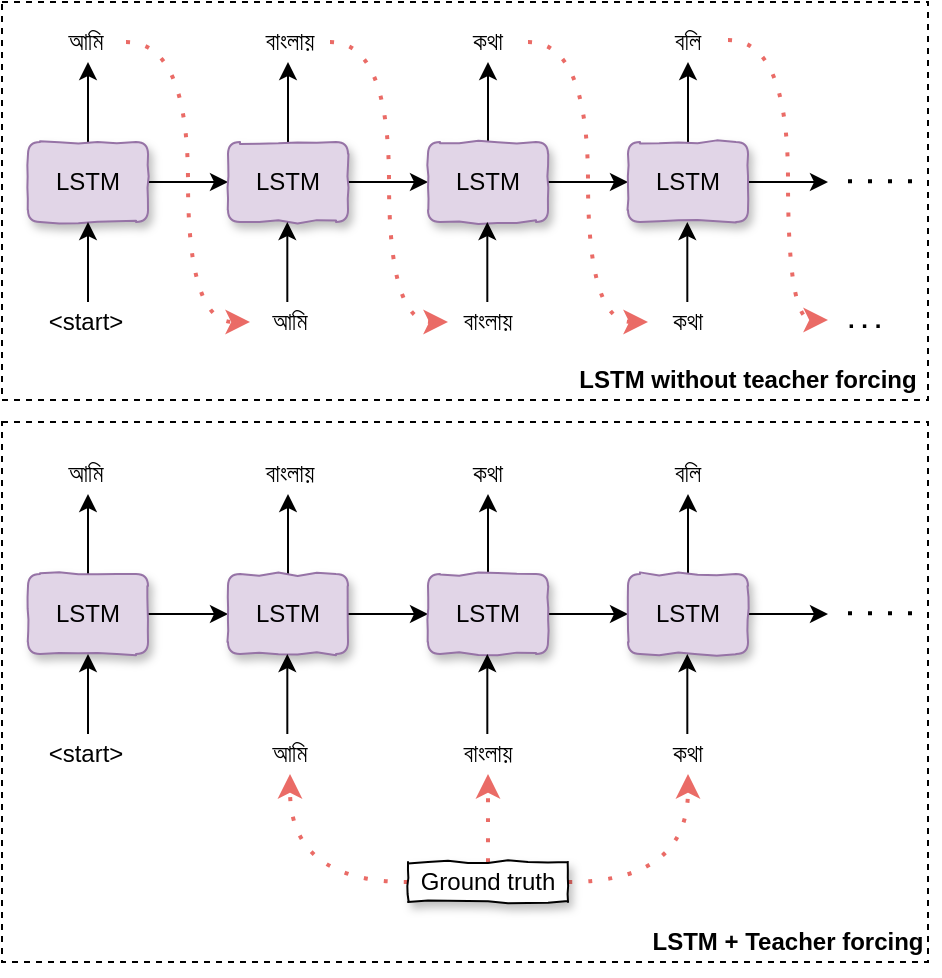 <mxfile version="13.2.1" type="device"><diagram id="n47cU2H2bLvkO3N4TX0p" name="Page-1"><mxGraphModel dx="840" dy="534" grid="1" gridSize="10" guides="1" tooltips="1" connect="1" arrows="1" fold="1" page="1" pageScale="1" pageWidth="850" pageHeight="1100" math="0" shadow="0"><root><mxCell id="0"/><mxCell id="1" parent="0"/><mxCell id="9BEPWyI3CVCLIGEgmRHY-10" style="edgeStyle=none;rounded=0;orthogonalLoop=1;jettySize=auto;html=1;exitX=0.5;exitY=0;exitDx=0;exitDy=0;" edge="1" parent="1" source="9BEPWyI3CVCLIGEgmRHY-1"><mxGeometry relative="1" as="geometry"><mxPoint x="130" y="120" as="targetPoint"/></mxGeometry></mxCell><mxCell id="9BEPWyI3CVCLIGEgmRHY-23" style="edgeStyle=none;rounded=0;orthogonalLoop=1;jettySize=auto;html=1;exitX=1;exitY=0.5;exitDx=0;exitDy=0;" edge="1" parent="1" source="9BEPWyI3CVCLIGEgmRHY-1" target="9BEPWyI3CVCLIGEgmRHY-2"><mxGeometry relative="1" as="geometry"/></mxCell><mxCell id="9BEPWyI3CVCLIGEgmRHY-1" value="LSTM" style="rounded=1;whiteSpace=wrap;html=1;fillColor=#e1d5e7;strokeColor=#9673a6;shadow=1;comic=1;" vertex="1" parent="1"><mxGeometry x="100" y="160" width="60" height="40" as="geometry"/></mxCell><mxCell id="9BEPWyI3CVCLIGEgmRHY-11" style="edgeStyle=none;rounded=0;orthogonalLoop=1;jettySize=auto;html=1;exitX=0.5;exitY=0;exitDx=0;exitDy=0;" edge="1" parent="1" source="9BEPWyI3CVCLIGEgmRHY-2"><mxGeometry relative="1" as="geometry"><mxPoint x="230" y="120" as="targetPoint"/></mxGeometry></mxCell><mxCell id="9BEPWyI3CVCLIGEgmRHY-24" style="edgeStyle=none;rounded=0;orthogonalLoop=1;jettySize=auto;html=1;exitX=1;exitY=0.5;exitDx=0;exitDy=0;" edge="1" parent="1" source="9BEPWyI3CVCLIGEgmRHY-2" target="9BEPWyI3CVCLIGEgmRHY-3"><mxGeometry relative="1" as="geometry"/></mxCell><mxCell id="9BEPWyI3CVCLIGEgmRHY-2" value="LSTM" style="rounded=1;whiteSpace=wrap;html=1;fillColor=#e1d5e7;strokeColor=#9673a6;shadow=1;comic=1;" vertex="1" parent="1"><mxGeometry x="200" y="160" width="60" height="40" as="geometry"/></mxCell><mxCell id="9BEPWyI3CVCLIGEgmRHY-12" style="edgeStyle=none;rounded=0;orthogonalLoop=1;jettySize=auto;html=1;exitX=0.5;exitY=0;exitDx=0;exitDy=0;" edge="1" parent="1" source="9BEPWyI3CVCLIGEgmRHY-3"><mxGeometry relative="1" as="geometry"><mxPoint x="330" y="120" as="targetPoint"/></mxGeometry></mxCell><mxCell id="9BEPWyI3CVCLIGEgmRHY-25" style="edgeStyle=none;rounded=0;orthogonalLoop=1;jettySize=auto;html=1;exitX=1;exitY=0.5;exitDx=0;exitDy=0;" edge="1" parent="1" source="9BEPWyI3CVCLIGEgmRHY-3" target="9BEPWyI3CVCLIGEgmRHY-4"><mxGeometry relative="1" as="geometry"/></mxCell><mxCell id="9BEPWyI3CVCLIGEgmRHY-3" value="LSTM" style="rounded=1;whiteSpace=wrap;html=1;fillColor=#e1d5e7;strokeColor=#9673a6;shadow=1;comic=1;" vertex="1" parent="1"><mxGeometry x="300" y="160" width="60" height="40" as="geometry"/></mxCell><mxCell id="9BEPWyI3CVCLIGEgmRHY-13" style="edgeStyle=none;rounded=0;orthogonalLoop=1;jettySize=auto;html=1;exitX=0.5;exitY=0;exitDx=0;exitDy=0;" edge="1" parent="1" source="9BEPWyI3CVCLIGEgmRHY-4"><mxGeometry relative="1" as="geometry"><mxPoint x="430" y="120" as="targetPoint"/></mxGeometry></mxCell><mxCell id="9BEPWyI3CVCLIGEgmRHY-26" style="edgeStyle=none;rounded=0;orthogonalLoop=1;jettySize=auto;html=1;exitX=1;exitY=0.5;exitDx=0;exitDy=0;entryX=0;entryY=0.5;entryDx=0;entryDy=0;" edge="1" parent="1" source="9BEPWyI3CVCLIGEgmRHY-4"><mxGeometry relative="1" as="geometry"><mxPoint x="500" y="180" as="targetPoint"/></mxGeometry></mxCell><mxCell id="9BEPWyI3CVCLIGEgmRHY-4" value="LSTM" style="rounded=1;whiteSpace=wrap;html=1;fillColor=#e1d5e7;strokeColor=#9673a6;shadow=1;comic=1;" vertex="1" parent="1"><mxGeometry x="400" y="160" width="60" height="40" as="geometry"/></mxCell><mxCell id="9BEPWyI3CVCLIGEgmRHY-15" value="" style="endArrow=classic;html=1;entryX=0.5;entryY=1;entryDx=0;entryDy=0;" edge="1" parent="1" target="9BEPWyI3CVCLIGEgmRHY-1"><mxGeometry width="50" height="50" relative="1" as="geometry"><mxPoint x="130" y="240" as="sourcePoint"/><mxPoint x="140" y="210" as="targetPoint"/></mxGeometry></mxCell><mxCell id="9BEPWyI3CVCLIGEgmRHY-17" value="" style="endArrow=classic;html=1;entryX=0.5;entryY=1;entryDx=0;entryDy=0;" edge="1" parent="1"><mxGeometry width="50" height="50" relative="1" as="geometry"><mxPoint x="229.66" y="240" as="sourcePoint"/><mxPoint x="229.66" y="200" as="targetPoint"/></mxGeometry></mxCell><mxCell id="9BEPWyI3CVCLIGEgmRHY-18" value="" style="endArrow=classic;html=1;entryX=0.5;entryY=1;entryDx=0;entryDy=0;" edge="1" parent="1"><mxGeometry width="50" height="50" relative="1" as="geometry"><mxPoint x="329.66" y="240" as="sourcePoint"/><mxPoint x="329.66" y="200" as="targetPoint"/></mxGeometry></mxCell><mxCell id="9BEPWyI3CVCLIGEgmRHY-19" value="" style="endArrow=classic;html=1;entryX=0.5;entryY=1;entryDx=0;entryDy=0;" edge="1" parent="1"><mxGeometry width="50" height="50" relative="1" as="geometry"><mxPoint x="429.66" y="240" as="sourcePoint"/><mxPoint x="429.66" y="200" as="targetPoint"/></mxGeometry></mxCell><mxCell id="9BEPWyI3CVCLIGEgmRHY-21" value="&amp;lt;start&amp;gt;" style="text;html=1;strokeColor=none;fillColor=none;align=center;verticalAlign=middle;whiteSpace=wrap;rounded=0;" vertex="1" parent="1"><mxGeometry x="109" y="240" width="40" height="20" as="geometry"/></mxCell><mxCell id="9BEPWyI3CVCLIGEgmRHY-38" style="edgeStyle=orthogonalEdgeStyle;curved=1;rounded=0;orthogonalLoop=1;jettySize=auto;html=1;entryX=0;entryY=0.5;entryDx=0;entryDy=0;dashed=1;dashPattern=1 4;strokeWidth=2;strokeColor=#EA6B66;" edge="1" parent="1" source="9BEPWyI3CVCLIGEgmRHY-22" target="9BEPWyI3CVCLIGEgmRHY-33"><mxGeometry relative="1" as="geometry"/></mxCell><mxCell id="9BEPWyI3CVCLIGEgmRHY-22" value="আমি" style="text;html=1;strokeColor=none;fillColor=none;align=center;verticalAlign=middle;whiteSpace=wrap;rounded=0;" vertex="1" parent="1"><mxGeometry x="109" y="100" width="40" height="20" as="geometry"/></mxCell><mxCell id="9BEPWyI3CVCLIGEgmRHY-39" style="edgeStyle=orthogonalEdgeStyle;curved=1;rounded=0;orthogonalLoop=1;jettySize=auto;html=1;exitX=1;exitY=0.5;exitDx=0;exitDy=0;entryX=0;entryY=0.5;entryDx=0;entryDy=0;dashed=1;dashPattern=1 4;strokeWidth=2;strokeColor=#EA6B66;" edge="1" parent="1" source="9BEPWyI3CVCLIGEgmRHY-27" target="9BEPWyI3CVCLIGEgmRHY-34"><mxGeometry relative="1" as="geometry"/></mxCell><mxCell id="9BEPWyI3CVCLIGEgmRHY-27" value="বাংলায়" style="text;html=1;strokeColor=none;fillColor=none;align=center;verticalAlign=middle;whiteSpace=wrap;rounded=0;" vertex="1" parent="1"><mxGeometry x="211.0" y="100" width="40" height="20" as="geometry"/></mxCell><mxCell id="9BEPWyI3CVCLIGEgmRHY-42" style="edgeStyle=orthogonalEdgeStyle;curved=1;rounded=0;orthogonalLoop=1;jettySize=auto;html=1;exitX=1;exitY=0.5;exitDx=0;exitDy=0;dashed=1;dashPattern=1 4;strokeWidth=2;entryX=0;entryY=0.5;entryDx=0;entryDy=0;strokeColor=#EA6B66;" edge="1" parent="1"><mxGeometry relative="1" as="geometry"><mxPoint x="500" y="249" as="targetPoint"/><mxPoint x="450" y="109" as="sourcePoint"/><Array as="points"><mxPoint x="480" y="109"/><mxPoint x="480" y="249"/></Array></mxGeometry></mxCell><mxCell id="9BEPWyI3CVCLIGEgmRHY-29" value="বলি" style="text;html=1;strokeColor=none;fillColor=none;align=center;verticalAlign=middle;whiteSpace=wrap;rounded=0;" vertex="1" parent="1"><mxGeometry x="410" y="100" width="40" height="20" as="geometry"/></mxCell><mxCell id="9BEPWyI3CVCLIGEgmRHY-40" style="edgeStyle=orthogonalEdgeStyle;curved=1;rounded=0;orthogonalLoop=1;jettySize=auto;html=1;exitX=1;exitY=0.5;exitDx=0;exitDy=0;entryX=0;entryY=0.5;entryDx=0;entryDy=0;dashed=1;dashPattern=1 4;strokeWidth=2;strokeColor=#EA6B66;" edge="1" parent="1" source="9BEPWyI3CVCLIGEgmRHY-30" target="9BEPWyI3CVCLIGEgmRHY-35"><mxGeometry relative="1" as="geometry"/></mxCell><mxCell id="9BEPWyI3CVCLIGEgmRHY-30" value="কথা" style="text;html=1;strokeColor=none;fillColor=none;align=center;verticalAlign=middle;whiteSpace=wrap;rounded=0;" vertex="1" parent="1"><mxGeometry x="310" y="100" width="40" height="20" as="geometry"/></mxCell><mxCell id="9BEPWyI3CVCLIGEgmRHY-33" value="আমি" style="text;html=1;strokeColor=none;fillColor=none;align=center;verticalAlign=middle;whiteSpace=wrap;rounded=0;" vertex="1" parent="1"><mxGeometry x="211" y="240" width="40" height="20" as="geometry"/></mxCell><mxCell id="9BEPWyI3CVCLIGEgmRHY-34" value="বাংলায়" style="text;html=1;strokeColor=none;fillColor=none;align=center;verticalAlign=middle;whiteSpace=wrap;rounded=0;" vertex="1" parent="1"><mxGeometry x="310" y="240" width="40" height="20" as="geometry"/></mxCell><mxCell id="9BEPWyI3CVCLIGEgmRHY-35" value="কথা" style="text;html=1;strokeColor=none;fillColor=none;align=center;verticalAlign=middle;whiteSpace=wrap;rounded=0;" vertex="1" parent="1"><mxGeometry x="410" y="240" width="40" height="20" as="geometry"/></mxCell><mxCell id="9BEPWyI3CVCLIGEgmRHY-36" value="" style="endArrow=none;dashed=1;html=1;dashPattern=1 4;strokeWidth=2;" edge="1" parent="1"><mxGeometry width="50" height="50" relative="1" as="geometry"><mxPoint x="510" y="179.66" as="sourcePoint"/><mxPoint x="550" y="179.66" as="targetPoint"/></mxGeometry></mxCell><mxCell id="9BEPWyI3CVCLIGEgmRHY-43" value="&lt;b&gt;&lt;font style=&quot;font-size: 12px&quot;&gt;. . .&amp;nbsp;&lt;/font&gt;&lt;/b&gt;" style="text;html=1;strokeColor=none;fillColor=none;align=center;verticalAlign=middle;whiteSpace=wrap;rounded=0;" vertex="1" parent="1"><mxGeometry x="500" y="239" width="40" height="20" as="geometry"/></mxCell><mxCell id="9BEPWyI3CVCLIGEgmRHY-45" style="edgeStyle=none;rounded=0;orthogonalLoop=1;jettySize=auto;html=1;exitX=0.5;exitY=0;exitDx=0;exitDy=0;" edge="1" source="9BEPWyI3CVCLIGEgmRHY-47" parent="1"><mxGeometry relative="1" as="geometry"><mxPoint x="130" y="336" as="targetPoint"/></mxGeometry></mxCell><mxCell id="9BEPWyI3CVCLIGEgmRHY-46" style="edgeStyle=none;rounded=0;orthogonalLoop=1;jettySize=auto;html=1;exitX=1;exitY=0.5;exitDx=0;exitDy=0;" edge="1" source="9BEPWyI3CVCLIGEgmRHY-47" target="9BEPWyI3CVCLIGEgmRHY-50" parent="1"><mxGeometry relative="1" as="geometry"/></mxCell><mxCell id="9BEPWyI3CVCLIGEgmRHY-47" value="LSTM" style="rounded=1;whiteSpace=wrap;html=1;fillColor=#e1d5e7;strokeColor=#9673a6;shadow=1;comic=1;" vertex="1" parent="1"><mxGeometry x="100" y="376" width="60" height="40" as="geometry"/></mxCell><mxCell id="9BEPWyI3CVCLIGEgmRHY-48" style="edgeStyle=none;rounded=0;orthogonalLoop=1;jettySize=auto;html=1;exitX=0.5;exitY=0;exitDx=0;exitDy=0;" edge="1" source="9BEPWyI3CVCLIGEgmRHY-50" parent="1"><mxGeometry relative="1" as="geometry"><mxPoint x="230" y="336" as="targetPoint"/></mxGeometry></mxCell><mxCell id="9BEPWyI3CVCLIGEgmRHY-49" style="edgeStyle=none;rounded=0;orthogonalLoop=1;jettySize=auto;html=1;exitX=1;exitY=0.5;exitDx=0;exitDy=0;" edge="1" source="9BEPWyI3CVCLIGEgmRHY-50" target="9BEPWyI3CVCLIGEgmRHY-53" parent="1"><mxGeometry relative="1" as="geometry"/></mxCell><mxCell id="9BEPWyI3CVCLIGEgmRHY-50" value="LSTM" style="rounded=1;whiteSpace=wrap;html=1;fillColor=#e1d5e7;strokeColor=#9673a6;shadow=1;comic=1;" vertex="1" parent="1"><mxGeometry x="200" y="376" width="60" height="40" as="geometry"/></mxCell><mxCell id="9BEPWyI3CVCLIGEgmRHY-51" style="edgeStyle=none;rounded=0;orthogonalLoop=1;jettySize=auto;html=1;exitX=0.5;exitY=0;exitDx=0;exitDy=0;" edge="1" source="9BEPWyI3CVCLIGEgmRHY-53" parent="1"><mxGeometry relative="1" as="geometry"><mxPoint x="330" y="336" as="targetPoint"/></mxGeometry></mxCell><mxCell id="9BEPWyI3CVCLIGEgmRHY-52" style="edgeStyle=none;rounded=0;orthogonalLoop=1;jettySize=auto;html=1;exitX=1;exitY=0.5;exitDx=0;exitDy=0;" edge="1" source="9BEPWyI3CVCLIGEgmRHY-53" target="9BEPWyI3CVCLIGEgmRHY-56" parent="1"><mxGeometry relative="1" as="geometry"/></mxCell><mxCell id="9BEPWyI3CVCLIGEgmRHY-53" value="LSTM" style="rounded=1;whiteSpace=wrap;html=1;fillColor=#e1d5e7;strokeColor=#9673a6;shadow=1;comic=1;" vertex="1" parent="1"><mxGeometry x="300" y="376" width="60" height="40" as="geometry"/></mxCell><mxCell id="9BEPWyI3CVCLIGEgmRHY-54" style="edgeStyle=none;rounded=0;orthogonalLoop=1;jettySize=auto;html=1;exitX=0.5;exitY=0;exitDx=0;exitDy=0;" edge="1" source="9BEPWyI3CVCLIGEgmRHY-56" parent="1"><mxGeometry relative="1" as="geometry"><mxPoint x="430" y="336" as="targetPoint"/></mxGeometry></mxCell><mxCell id="9BEPWyI3CVCLIGEgmRHY-55" style="edgeStyle=none;rounded=0;orthogonalLoop=1;jettySize=auto;html=1;exitX=1;exitY=0.5;exitDx=0;exitDy=0;entryX=0;entryY=0.5;entryDx=0;entryDy=0;" edge="1" source="9BEPWyI3CVCLIGEgmRHY-56" parent="1"><mxGeometry relative="1" as="geometry"><mxPoint x="500" y="396" as="targetPoint"/></mxGeometry></mxCell><mxCell id="9BEPWyI3CVCLIGEgmRHY-56" value="LSTM" style="rounded=1;whiteSpace=wrap;html=1;fillColor=#e1d5e7;strokeColor=#9673a6;shadow=1;comic=1;" vertex="1" parent="1"><mxGeometry x="400" y="376" width="60" height="40" as="geometry"/></mxCell><mxCell id="9BEPWyI3CVCLIGEgmRHY-57" value="" style="endArrow=classic;html=1;entryX=0.5;entryY=1;entryDx=0;entryDy=0;" edge="1" target="9BEPWyI3CVCLIGEgmRHY-47" parent="1"><mxGeometry width="50" height="50" relative="1" as="geometry"><mxPoint x="130" y="456" as="sourcePoint"/><mxPoint x="140" y="426" as="targetPoint"/></mxGeometry></mxCell><mxCell id="9BEPWyI3CVCLIGEgmRHY-58" value="" style="endArrow=classic;html=1;entryX=0.5;entryY=1;entryDx=0;entryDy=0;" edge="1" parent="1"><mxGeometry width="50" height="50" relative="1" as="geometry"><mxPoint x="229.66" y="456" as="sourcePoint"/><mxPoint x="229.66" y="416" as="targetPoint"/></mxGeometry></mxCell><mxCell id="9BEPWyI3CVCLIGEgmRHY-59" value="" style="endArrow=classic;html=1;entryX=0.5;entryY=1;entryDx=0;entryDy=0;" edge="1" parent="1"><mxGeometry width="50" height="50" relative="1" as="geometry"><mxPoint x="329.66" y="456" as="sourcePoint"/><mxPoint x="329.66" y="416" as="targetPoint"/></mxGeometry></mxCell><mxCell id="9BEPWyI3CVCLIGEgmRHY-60" value="" style="endArrow=classic;html=1;entryX=0.5;entryY=1;entryDx=0;entryDy=0;" edge="1" parent="1"><mxGeometry width="50" height="50" relative="1" as="geometry"><mxPoint x="429.66" y="456" as="sourcePoint"/><mxPoint x="429.66" y="416" as="targetPoint"/></mxGeometry></mxCell><mxCell id="9BEPWyI3CVCLIGEgmRHY-61" value="&amp;lt;start&amp;gt;" style="text;html=1;strokeColor=none;fillColor=none;align=center;verticalAlign=middle;whiteSpace=wrap;rounded=0;" vertex="1" parent="1"><mxGeometry x="109" y="456" width="40" height="20" as="geometry"/></mxCell><mxCell id="9BEPWyI3CVCLIGEgmRHY-63" value="আমি" style="text;html=1;strokeColor=none;fillColor=none;align=center;verticalAlign=middle;whiteSpace=wrap;rounded=0;" vertex="1" parent="1"><mxGeometry x="109" y="316" width="40" height="20" as="geometry"/></mxCell><mxCell id="9BEPWyI3CVCLIGEgmRHY-65" value="বাংলায়" style="text;html=1;strokeColor=none;fillColor=none;align=center;verticalAlign=middle;whiteSpace=wrap;rounded=0;" vertex="1" parent="1"><mxGeometry x="211" y="316" width="40" height="20" as="geometry"/></mxCell><mxCell id="9BEPWyI3CVCLIGEgmRHY-67" value="বলি" style="text;html=1;strokeColor=none;fillColor=none;align=center;verticalAlign=middle;whiteSpace=wrap;rounded=0;" vertex="1" parent="1"><mxGeometry x="410" y="316" width="40" height="20" as="geometry"/></mxCell><mxCell id="9BEPWyI3CVCLIGEgmRHY-69" value="কথা" style="text;html=1;strokeColor=none;fillColor=none;align=center;verticalAlign=middle;whiteSpace=wrap;rounded=0;" vertex="1" parent="1"><mxGeometry x="310" y="316" width="40" height="20" as="geometry"/></mxCell><mxCell id="9BEPWyI3CVCLIGEgmRHY-70" value="আমি" style="text;html=1;strokeColor=none;fillColor=none;align=center;verticalAlign=middle;whiteSpace=wrap;rounded=0;" vertex="1" parent="1"><mxGeometry x="211" y="456" width="40" height="20" as="geometry"/></mxCell><mxCell id="9BEPWyI3CVCLIGEgmRHY-71" value="বাংলায়" style="text;html=1;strokeColor=none;fillColor=none;align=center;verticalAlign=middle;whiteSpace=wrap;rounded=0;" vertex="1" parent="1"><mxGeometry x="310" y="456" width="40" height="20" as="geometry"/></mxCell><mxCell id="9BEPWyI3CVCLIGEgmRHY-72" value="কথা" style="text;html=1;strokeColor=none;fillColor=none;align=center;verticalAlign=middle;whiteSpace=wrap;rounded=0;" vertex="1" parent="1"><mxGeometry x="410" y="456" width="40" height="20" as="geometry"/></mxCell><mxCell id="9BEPWyI3CVCLIGEgmRHY-73" value="" style="endArrow=none;dashed=1;html=1;dashPattern=1 4;strokeWidth=2;" edge="1" parent="1"><mxGeometry width="50" height="50" relative="1" as="geometry"><mxPoint x="510" y="395.66" as="sourcePoint"/><mxPoint x="550" y="395.66" as="targetPoint"/></mxGeometry></mxCell><mxCell id="9BEPWyI3CVCLIGEgmRHY-76" style="edgeStyle=orthogonalEdgeStyle;curved=1;rounded=0;orthogonalLoop=1;jettySize=auto;html=1;entryX=0.5;entryY=1;entryDx=0;entryDy=0;dashed=1;dashPattern=1 4;strokeWidth=2;strokeColor=#EA6B66;" edge="1" parent="1" source="9BEPWyI3CVCLIGEgmRHY-75" target="9BEPWyI3CVCLIGEgmRHY-70"><mxGeometry relative="1" as="geometry"/></mxCell><mxCell id="9BEPWyI3CVCLIGEgmRHY-79" style="edgeStyle=orthogonalEdgeStyle;curved=1;rounded=0;orthogonalLoop=1;jettySize=auto;html=1;entryX=0.5;entryY=1;entryDx=0;entryDy=0;dashed=1;dashPattern=1 4;strokeWidth=2;strokeColor=#EA6B66;" edge="1" parent="1" source="9BEPWyI3CVCLIGEgmRHY-75" target="9BEPWyI3CVCLIGEgmRHY-71"><mxGeometry relative="1" as="geometry"/></mxCell><mxCell id="9BEPWyI3CVCLIGEgmRHY-80" style="edgeStyle=orthogonalEdgeStyle;curved=1;rounded=0;orthogonalLoop=1;jettySize=auto;html=1;exitX=1;exitY=0.5;exitDx=0;exitDy=0;entryX=0.5;entryY=1;entryDx=0;entryDy=0;dashed=1;dashPattern=1 4;strokeWidth=2;strokeColor=#EA6B66;" edge="1" parent="1" source="9BEPWyI3CVCLIGEgmRHY-75" target="9BEPWyI3CVCLIGEgmRHY-72"><mxGeometry relative="1" as="geometry"/></mxCell><mxCell id="9BEPWyI3CVCLIGEgmRHY-75" value="Ground truth" style="rounded=0;whiteSpace=wrap;html=1;shadow=1;comic=1;" vertex="1" parent="1"><mxGeometry x="290" y="520" width="80" height="20" as="geometry"/></mxCell><mxCell id="9BEPWyI3CVCLIGEgmRHY-82" value="" style="rounded=0;whiteSpace=wrap;html=1;shadow=0;comic=0;fillColor=none;dashed=1;" vertex="1" parent="1"><mxGeometry x="87" y="90" width="463" height="199" as="geometry"/></mxCell><mxCell id="9BEPWyI3CVCLIGEgmRHY-84" value="&lt;b&gt;LSTM + Teacher forcing&lt;/b&gt;" style="text;html=1;strokeColor=none;fillColor=none;align=center;verticalAlign=middle;whiteSpace=wrap;rounded=0;shadow=1;dashed=1;comic=1;" vertex="1" parent="1"><mxGeometry x="410" y="550" width="140" height="20" as="geometry"/></mxCell><mxCell id="9BEPWyI3CVCLIGEgmRHY-85" value="&lt;b&gt;LSTM without teacher forcing&lt;/b&gt;" style="text;html=1;strokeColor=none;fillColor=none;align=center;verticalAlign=middle;whiteSpace=wrap;rounded=0;shadow=1;dashed=1;comic=1;" vertex="1" parent="1"><mxGeometry x="370" y="269" width="180" height="20" as="geometry"/></mxCell><mxCell id="9BEPWyI3CVCLIGEgmRHY-86" value="" style="rounded=0;whiteSpace=wrap;html=1;shadow=0;comic=0;fillColor=none;dashed=1;glass=0;" vertex="1" parent="1"><mxGeometry x="87" y="300" width="463" height="270" as="geometry"/></mxCell></root></mxGraphModel></diagram></mxfile>